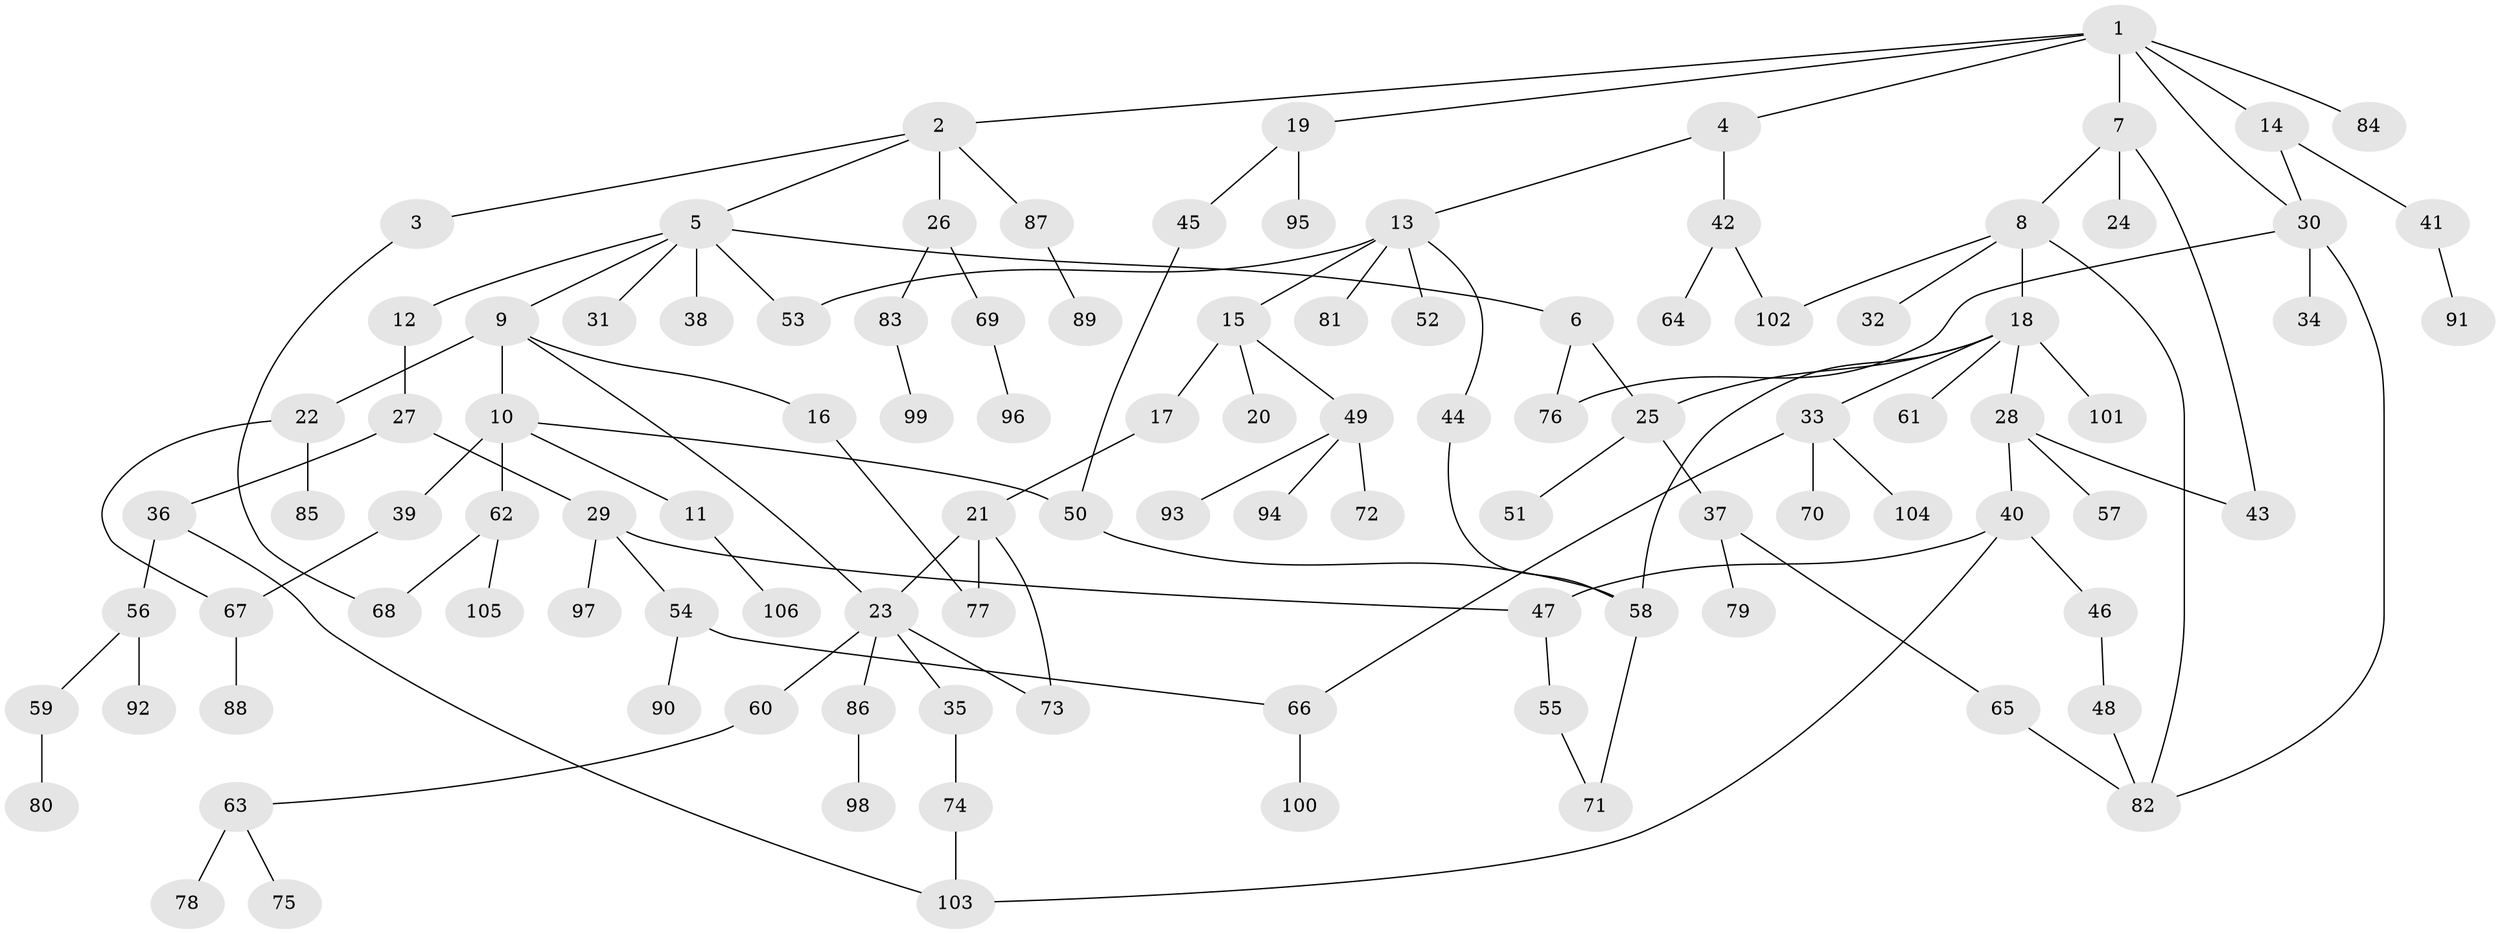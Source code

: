 // coarse degree distribution, {10: 0.014285714285714285, 2: 0.17142857142857143, 7: 0.02857142857142857, 3: 0.2, 5: 0.04285714285714286, 6: 0.014285714285714285, 1: 0.4, 9: 0.014285714285714285, 4: 0.11428571428571428}
// Generated by graph-tools (version 1.1) at 2025/23/03/03/25 07:23:31]
// undirected, 106 vertices, 127 edges
graph export_dot {
graph [start="1"]
  node [color=gray90,style=filled];
  1;
  2;
  3;
  4;
  5;
  6;
  7;
  8;
  9;
  10;
  11;
  12;
  13;
  14;
  15;
  16;
  17;
  18;
  19;
  20;
  21;
  22;
  23;
  24;
  25;
  26;
  27;
  28;
  29;
  30;
  31;
  32;
  33;
  34;
  35;
  36;
  37;
  38;
  39;
  40;
  41;
  42;
  43;
  44;
  45;
  46;
  47;
  48;
  49;
  50;
  51;
  52;
  53;
  54;
  55;
  56;
  57;
  58;
  59;
  60;
  61;
  62;
  63;
  64;
  65;
  66;
  67;
  68;
  69;
  70;
  71;
  72;
  73;
  74;
  75;
  76;
  77;
  78;
  79;
  80;
  81;
  82;
  83;
  84;
  85;
  86;
  87;
  88;
  89;
  90;
  91;
  92;
  93;
  94;
  95;
  96;
  97;
  98;
  99;
  100;
  101;
  102;
  103;
  104;
  105;
  106;
  1 -- 2;
  1 -- 4;
  1 -- 7;
  1 -- 14;
  1 -- 19;
  1 -- 84;
  1 -- 30;
  2 -- 3;
  2 -- 5;
  2 -- 26;
  2 -- 87;
  3 -- 68;
  4 -- 13;
  4 -- 42;
  5 -- 6;
  5 -- 9;
  5 -- 12;
  5 -- 31;
  5 -- 38;
  5 -- 53;
  6 -- 76;
  6 -- 25;
  7 -- 8;
  7 -- 24;
  7 -- 43;
  8 -- 18;
  8 -- 32;
  8 -- 82;
  8 -- 102;
  9 -- 10;
  9 -- 16;
  9 -- 22;
  9 -- 23;
  10 -- 11;
  10 -- 39;
  10 -- 62;
  10 -- 50;
  11 -- 106;
  12 -- 27;
  13 -- 15;
  13 -- 44;
  13 -- 52;
  13 -- 81;
  13 -- 53;
  14 -- 30;
  14 -- 41;
  15 -- 17;
  15 -- 20;
  15 -- 49;
  16 -- 77;
  17 -- 21;
  18 -- 25;
  18 -- 28;
  18 -- 33;
  18 -- 61;
  18 -- 101;
  18 -- 58;
  19 -- 45;
  19 -- 95;
  21 -- 73;
  21 -- 77;
  21 -- 23;
  22 -- 67;
  22 -- 85;
  23 -- 35;
  23 -- 60;
  23 -- 86;
  23 -- 73;
  25 -- 37;
  25 -- 51;
  26 -- 69;
  26 -- 83;
  27 -- 29;
  27 -- 36;
  28 -- 40;
  28 -- 43;
  28 -- 57;
  29 -- 54;
  29 -- 97;
  29 -- 47;
  30 -- 34;
  30 -- 82;
  30 -- 76;
  33 -- 70;
  33 -- 104;
  33 -- 66;
  35 -- 74;
  36 -- 56;
  36 -- 103;
  37 -- 65;
  37 -- 79;
  39 -- 67;
  40 -- 46;
  40 -- 47;
  40 -- 103;
  41 -- 91;
  42 -- 64;
  42 -- 102;
  44 -- 58;
  45 -- 50;
  46 -- 48;
  47 -- 55;
  48 -- 82;
  49 -- 72;
  49 -- 93;
  49 -- 94;
  50 -- 58;
  54 -- 66;
  54 -- 90;
  55 -- 71;
  56 -- 59;
  56 -- 92;
  58 -- 71;
  59 -- 80;
  60 -- 63;
  62 -- 68;
  62 -- 105;
  63 -- 75;
  63 -- 78;
  65 -- 82;
  66 -- 100;
  67 -- 88;
  69 -- 96;
  74 -- 103;
  83 -- 99;
  86 -- 98;
  87 -- 89;
}
